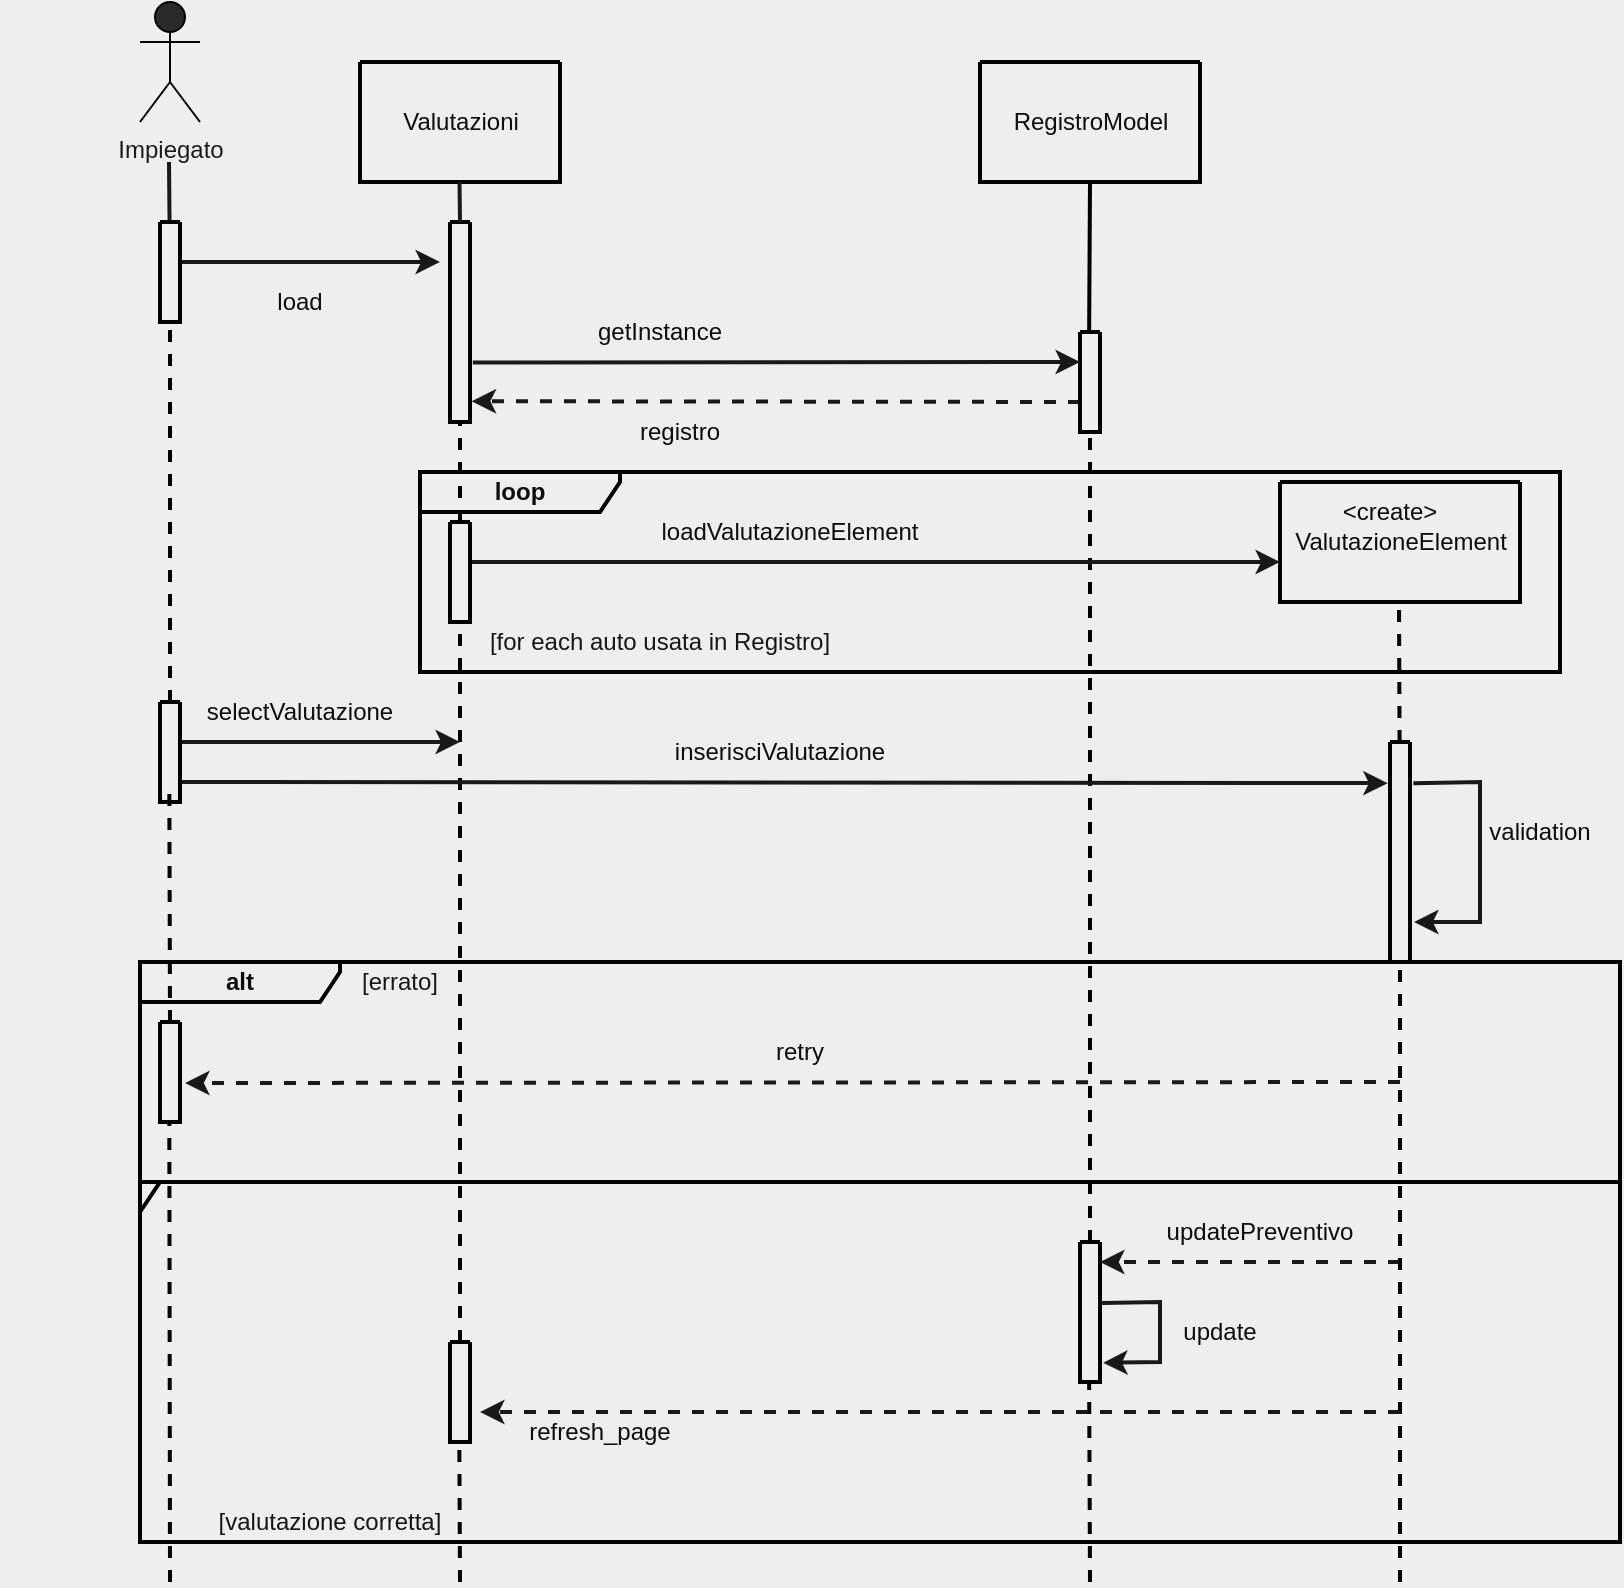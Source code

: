 <mxfile version="20.5.3" type="embed"><diagram id="ERxrzM34JgP0kjhDalQf" name="Page-1"><mxGraphModel dx="1034" dy="410" grid="1" gridSize="10" guides="1" tooltips="1" connect="1" arrows="1" fold="1" page="0" pageScale="1" pageWidth="827" pageHeight="1169" background="#EEEEEE" math="0" shadow="0"><root><mxCell id="0"/><mxCell id="1" parent="0"/><mxCell id="224" value="Impiegato" style="shape=umlActor;verticalLabelPosition=bottom;verticalAlign=top;html=1;outlineConnect=0;fillColor=#2A2A2A;strokeColor=#000000;fontColor=#1C1C1C;" parent="1" vertex="1"><mxGeometry x="-80" y="60" width="30" height="60" as="geometry"/></mxCell><mxCell id="225" value="" style="endArrow=none;html=1;rounded=0;fontColor=#0D0D0D;strokeColor=#191919;strokeWidth=2;" parent="1" source="240" edge="1"><mxGeometry width="50" height="50" relative="1" as="geometry"><mxPoint x="-65.5" y="500" as="sourcePoint"/><mxPoint x="-65.5" y="140" as="targetPoint"/></mxGeometry></mxCell><mxCell id="228" value="" style="swimlane;startSize=0;strokeColor=#000000;fontColor=#0D0D0D;fillColor=#2A2A2A;strokeWidth=2;" parent="1" vertex="1"><mxGeometry x="30" y="90" width="100" height="60" as="geometry"/></mxCell><mxCell id="230" value="Valutazioni" style="text;html=1;align=center;verticalAlign=middle;resizable=0;points=[];autosize=1;strokeColor=none;fillColor=none;fontColor=#0D0D0D;" parent="228" vertex="1"><mxGeometry x="10" y="15" width="80" height="30" as="geometry"/></mxCell><mxCell id="234" value="" style="endArrow=classic;html=1;rounded=0;strokeColor=#191919;strokeWidth=2;fontColor=#0D0D0D;" parent="1" edge="1"><mxGeometry width="50" height="50" relative="1" as="geometry"><mxPoint x="-60" y="190" as="sourcePoint"/><mxPoint x="70" y="190" as="targetPoint"/></mxGeometry></mxCell><mxCell id="240" value="" style="swimlane;startSize=0;labelBackgroundColor=none;strokeColor=#000000;strokeWidth=2;fontColor=#0D0D0D;fillColor=#2A2A2A;" parent="1" vertex="1"><mxGeometry x="-70" y="170" width="10" height="50" as="geometry"/></mxCell><mxCell id="246" value="" style="endArrow=classic;html=1;rounded=0;strokeColor=#191919;strokeWidth=2;fontColor=#0D0D0D;exitX=1.139;exitY=0.702;exitDx=0;exitDy=0;exitPerimeter=0;" parent="1" source="266" edge="1"><mxGeometry width="50" height="50" relative="1" as="geometry"><mxPoint x="90" y="240" as="sourcePoint"/><mxPoint x="390" y="240" as="targetPoint"/></mxGeometry></mxCell><mxCell id="247" value="getInstance" style="text;html=1;strokeColor=none;fillColor=none;align=center;verticalAlign=middle;whiteSpace=wrap;rounded=0;labelBackgroundColor=none;strokeWidth=2;fontColor=#0D0D0D;" parent="1" vertex="1"><mxGeometry x="150" y="210" width="60" height="30" as="geometry"/></mxCell><mxCell id="266" value="" style="swimlane;startSize=0;labelBackgroundColor=none;strokeColor=#000000;strokeWidth=2;fontColor=#0D0D0D;fillColor=#2A2A2A;" parent="1" vertex="1"><mxGeometry x="75" y="170" width="10" height="100" as="geometry"/></mxCell><mxCell id="267" value="" style="endArrow=none;html=1;rounded=0;fontColor=#0D0D0D;strokeColor=#191919;strokeWidth=2;" parent="1" edge="1"><mxGeometry width="50" height="50" relative="1" as="geometry"><mxPoint x="80" y="170" as="sourcePoint"/><mxPoint x="79.76" y="150" as="targetPoint"/></mxGeometry></mxCell><mxCell id="271" value="" style="endArrow=none;dashed=1;html=1;rounded=0;entryX=0.5;entryY=1;entryDx=0;entryDy=0;strokeWidth=2;strokeColor=#000000;exitX=0.5;exitY=0;exitDx=0;exitDy=0;" parent="1" target="328" edge="1" source="339"><mxGeometry width="50" height="50" relative="1" as="geometry"><mxPoint x="80" y="850" as="sourcePoint"/><mxPoint x="120" y="290" as="targetPoint"/></mxGeometry></mxCell><mxCell id="274" value="" style="endArrow=none;dashed=1;html=1;rounded=0;entryX=0.501;entryY=1.02;entryDx=0;entryDy=0;strokeWidth=2;strokeColor=#000000;entryPerimeter=0;exitX=0.5;exitY=0;exitDx=0;exitDy=0;" parent="1" target="240" edge="1" source="329"><mxGeometry width="50" height="50" relative="1" as="geometry"><mxPoint x="-65" y="860" as="sourcePoint"/><mxPoint x="-65.38" y="250" as="targetPoint"/></mxGeometry></mxCell><mxCell id="287" value="load" style="text;html=1;strokeColor=none;fillColor=none;align=center;verticalAlign=middle;whiteSpace=wrap;rounded=0;labelBackgroundColor=none;strokeWidth=2;fontColor=#0D0D0D;" parent="1" vertex="1"><mxGeometry x="-30" y="195" width="60" height="30" as="geometry"/></mxCell><mxCell id="289" value="" style="swimlane;startSize=0;strokeColor=#000000;fontColor=#0D0D0D;fillColor=#2A2A2A;strokeWidth=2;" parent="1" vertex="1"><mxGeometry x="340" y="90" width="110" height="60" as="geometry"/></mxCell><mxCell id="290" value="RegistroModel" style="text;html=1;align=center;verticalAlign=middle;resizable=0;points=[];autosize=1;strokeColor=none;fillColor=none;fontColor=#0D0D0D;" parent="289" vertex="1"><mxGeometry x="5" y="15" width="100" height="30" as="geometry"/></mxCell><mxCell id="291" value="" style="endArrow=none;dashed=1;html=1;rounded=0;entryX=0.5;entryY=1;entryDx=0;entryDy=0;strokeWidth=2;strokeColor=#000000;startArrow=none;" parent="1" edge="1" target="365"><mxGeometry width="50" height="50" relative="1" as="geometry"><mxPoint x="395" y="560" as="sourcePoint"/><mxPoint x="394.5" y="150" as="targetPoint"/></mxGeometry></mxCell><mxCell id="294" value="" style="endArrow=classic;html=1;rounded=0;strokeColor=#191919;strokeWidth=2;fontColor=#0D0D0D;dashed=1;entryX=1.081;entryY=0.896;entryDx=0;entryDy=0;entryPerimeter=0;" parent="1" edge="1" target="266"><mxGeometry width="50" height="50" relative="1" as="geometry"><mxPoint x="390" y="260" as="sourcePoint"/><mxPoint x="90" y="260" as="targetPoint"/></mxGeometry></mxCell><mxCell id="295" value="registro" style="text;html=1;strokeColor=none;fillColor=none;align=center;verticalAlign=middle;whiteSpace=wrap;rounded=0;labelBackgroundColor=none;strokeWidth=2;fontColor=#0D0D0D;" parent="1" vertex="1"><mxGeometry x="160" y="260" width="60" height="30" as="geometry"/></mxCell><mxCell id="296" value="&lt;b&gt;loop&lt;/b&gt;" style="shape=umlFrame;whiteSpace=wrap;html=1;labelBackgroundColor=none;strokeColor=#000000;strokeWidth=2;fontColor=#0D0D0D;fillColor=none;width=100;height=20;" parent="1" vertex="1"><mxGeometry x="60" y="295" width="570" height="100" as="geometry"/></mxCell><mxCell id="297" value="" style="swimlane;startSize=0;strokeColor=#000000;fontColor=#0D0D0D;fillColor=#2A2A2A;strokeWidth=2;" parent="1" vertex="1"><mxGeometry x="490" y="300" width="120" height="60" as="geometry"/></mxCell><mxCell id="298" value="ValutazioneElement" style="text;html=1;align=center;verticalAlign=middle;resizable=0;points=[];autosize=1;strokeColor=none;fillColor=none;fontColor=#0D0D0D;" parent="297" vertex="1"><mxGeometry x="-5" y="15" width="130" height="30" as="geometry"/></mxCell><mxCell id="302" value="&amp;lt;create&amp;gt;" style="text;html=1;strokeColor=none;fillColor=none;align=center;verticalAlign=middle;whiteSpace=wrap;rounded=0;labelBackgroundColor=none;strokeWidth=2;fontColor=#0D0D0D;" parent="297" vertex="1"><mxGeometry x="25" width="60" height="30" as="geometry"/></mxCell><mxCell id="299" value="" style="endArrow=classic;html=1;rounded=0;strokeColor=#191919;strokeWidth=2;fontColor=#0D0D0D;" parent="1" edge="1"><mxGeometry width="50" height="50" relative="1" as="geometry"><mxPoint x="85" y="340" as="sourcePoint"/><mxPoint x="490" y="340" as="targetPoint"/></mxGeometry></mxCell><mxCell id="300" value="loadValutazioneElement" style="text;html=1;strokeColor=none;fillColor=none;align=center;verticalAlign=middle;whiteSpace=wrap;rounded=0;labelBackgroundColor=none;strokeWidth=2;fontColor=#0D0D0D;" parent="1" vertex="1"><mxGeometry x="180" y="310" width="130" height="30" as="geometry"/></mxCell><mxCell id="301" value="&lt;font color=&quot;#171717&quot;&gt;[for each auto usata in Registro]&lt;/font&gt;" style="text;html=1;strokeColor=none;fillColor=none;align=center;verticalAlign=middle;whiteSpace=wrap;rounded=0;" parent="1" vertex="1"><mxGeometry x="60" y="370" width="240" height="20" as="geometry"/></mxCell><mxCell id="303" value="" style="endArrow=classic;html=1;rounded=0;strokeColor=#191919;strokeWidth=2;fontColor=#0D0D0D;" parent="1" edge="1"><mxGeometry width="50" height="50" relative="1" as="geometry"><mxPoint x="-60" y="430" as="sourcePoint"/><mxPoint x="80" y="430" as="targetPoint"/></mxGeometry></mxCell><mxCell id="304" value="selectValutazione" style="text;html=1;strokeColor=none;fillColor=none;align=center;verticalAlign=middle;whiteSpace=wrap;rounded=0;labelBackgroundColor=none;strokeWidth=2;fontColor=#0D0D0D;" parent="1" vertex="1"><mxGeometry x="-30" y="400" width="60" height="30" as="geometry"/></mxCell><mxCell id="311" value="" style="shape=umlFrame;whiteSpace=wrap;html=1;labelBackgroundColor=none;strokeColor=#000000;strokeWidth=2;fontColor=#0D0D0D;fillColor=none;width=10;height=15;" parent="1" vertex="1"><mxGeometry x="-80" y="650" width="740" height="180" as="geometry"/></mxCell><mxCell id="312" value="&lt;b&gt;alt&lt;/b&gt;" style="shape=umlFrame;whiteSpace=wrap;html=1;labelBackgroundColor=none;strokeColor=#000000;strokeWidth=2;fontColor=#0D0D0D;fillColor=none;width=100;height=20;" parent="1" vertex="1"><mxGeometry x="-80" y="540" width="740" height="110" as="geometry"/></mxCell><mxCell id="322" value="&lt;font color=&quot;#171717&quot;&gt;[errato]&lt;/font&gt;" style="text;html=1;strokeColor=none;fillColor=none;align=center;verticalAlign=middle;whiteSpace=wrap;rounded=0;" parent="1" vertex="1"><mxGeometry x="-70" y="540" width="240" height="20" as="geometry"/></mxCell><mxCell id="323" value="&lt;font color=&quot;#171717&quot;&gt;[valutazione corretta]&lt;/font&gt;" style="text;html=1;strokeColor=none;fillColor=none;align=center;verticalAlign=middle;whiteSpace=wrap;rounded=0;" parent="1" vertex="1"><mxGeometry x="-150" y="810" width="330" height="20" as="geometry"/></mxCell><mxCell id="325" value="&amp;nbsp;" style="text;html=1;strokeColor=none;fillColor=none;align=center;verticalAlign=middle;whiteSpace=wrap;rounded=0;labelBackgroundColor=none;strokeWidth=2;fontColor=#0D0D0D;" parent="1" vertex="1"><mxGeometry x="40" y="770" width="60" height="30" as="geometry"/></mxCell><mxCell id="327" value="refresh_page" style="text;html=1;strokeColor=none;fillColor=none;align=center;verticalAlign=middle;whiteSpace=wrap;rounded=0;labelBackgroundColor=none;strokeWidth=2;fontColor=#0D0D0D;" parent="1" vertex="1"><mxGeometry x="120" y="760" width="60" height="30" as="geometry"/></mxCell><mxCell id="328" value="" style="swimlane;startSize=0;labelBackgroundColor=none;strokeColor=#000000;strokeWidth=2;fontColor=#0D0D0D;fillColor=#2A2A2A;" parent="1" vertex="1"><mxGeometry x="75" y="320" width="10" height="50" as="geometry"/></mxCell><mxCell id="329" value="" style="swimlane;startSize=0;labelBackgroundColor=none;strokeColor=#000000;strokeWidth=2;fontColor=#0D0D0D;fillColor=#2A2A2A;" parent="1" vertex="1"><mxGeometry x="-70" y="410" width="10" height="50" as="geometry"/></mxCell><mxCell id="334" value="" style="endArrow=none;dashed=1;html=1;rounded=0;entryX=0.5;entryY=1;entryDx=0;entryDy=0;strokeWidth=2;strokeColor=#000000;" parent="1" edge="1"><mxGeometry width="50" height="50" relative="1" as="geometry"><mxPoint x="395" y="680" as="sourcePoint"/><mxPoint x="395" y="550" as="targetPoint"/></mxGeometry></mxCell><mxCell id="338" value="" style="swimlane;startSize=0;labelBackgroundColor=none;strokeColor=#000000;strokeWidth=2;fontColor=#0D0D0D;fillColor=#2A2A2A;" parent="1" vertex="1"><mxGeometry x="-70" y="570" width="10" height="50" as="geometry"/></mxCell><mxCell id="339" value="" style="swimlane;startSize=0;labelBackgroundColor=none;strokeColor=#000000;strokeWidth=2;fontColor=#0D0D0D;fillColor=#2A2A2A;" parent="1" vertex="1"><mxGeometry x="75" y="730" width="10" height="50" as="geometry"/></mxCell><mxCell id="343" value="" style="swimlane;startSize=0;labelBackgroundColor=none;strokeColor=#000000;strokeWidth=2;fontColor=#0D0D0D;fillColor=#2A2A2A;" parent="1" vertex="1"><mxGeometry x="390" y="680" width="10" height="70" as="geometry"/></mxCell><mxCell id="345" value="updatePreventivo" style="text;html=1;strokeColor=none;fillColor=none;align=center;verticalAlign=middle;whiteSpace=wrap;rounded=0;labelBackgroundColor=none;strokeWidth=2;fontColor=#0D0D0D;" parent="1" vertex="1"><mxGeometry x="450" y="660" width="60" height="30" as="geometry"/></mxCell><mxCell id="346" value="" style="endArrow=none;dashed=1;html=1;rounded=0;entryX=0.5;entryY=1;entryDx=0;entryDy=0;strokeWidth=2;strokeColor=#000000;startArrow=none;" edge="1" parent="1" source="355"><mxGeometry width="50" height="50" relative="1" as="geometry"><mxPoint x="550" y="860" as="sourcePoint"/><mxPoint x="549.5" y="360" as="targetPoint"/></mxGeometry></mxCell><mxCell id="347" value="" style="endArrow=classic;html=1;rounded=0;strokeColor=#191919;strokeWidth=2;fontColor=#0D0D0D;entryX=-0.114;entryY=0.187;entryDx=0;entryDy=0;entryPerimeter=0;" edge="1" parent="1" target="355"><mxGeometry width="50" height="50" relative="1" as="geometry"><mxPoint x="-59.08" y="450" as="sourcePoint"/><mxPoint x="550" y="450" as="targetPoint"/></mxGeometry></mxCell><mxCell id="348" value="inserisciValutazione" style="text;html=1;strokeColor=none;fillColor=none;align=center;verticalAlign=middle;whiteSpace=wrap;rounded=0;labelBackgroundColor=none;strokeWidth=2;fontColor=#0D0D0D;" vertex="1" parent="1"><mxGeometry x="210" y="420" width="60" height="30" as="geometry"/></mxCell><mxCell id="349" value="" style="endArrow=classic;html=1;rounded=0;strokeColor=#191919;strokeWidth=2;fontColor=#0D0D0D;exitX=1.168;exitY=0.187;exitDx=0;exitDy=0;exitPerimeter=0;" edge="1" parent="1" source="355"><mxGeometry width="50" height="50" relative="1" as="geometry"><mxPoint x="550" y="450" as="sourcePoint"/><mxPoint x="557" y="520" as="targetPoint"/><Array as="points"><mxPoint x="590" y="450"/><mxPoint x="590" y="520"/></Array></mxGeometry></mxCell><mxCell id="350" value="validation" style="text;html=1;strokeColor=none;fillColor=none;align=center;verticalAlign=middle;whiteSpace=wrap;rounded=0;labelBackgroundColor=none;strokeWidth=2;fontColor=#0D0D0D;" vertex="1" parent="1"><mxGeometry x="590" y="460" width="60" height="30" as="geometry"/></mxCell><mxCell id="352" value="" style="endArrow=classic;html=1;rounded=0;strokeColor=#191919;strokeWidth=2;fontColor=#0D0D0D;exitX=1.095;exitY=0.883;exitDx=0;exitDy=0;exitPerimeter=0;dashed=1;entryX=1.252;entryY=0.61;entryDx=0;entryDy=0;entryPerimeter=0;" edge="1" parent="1" target="338"><mxGeometry width="50" height="50" relative="1" as="geometry"><mxPoint x="550" y="600" as="sourcePoint"/><mxPoint x="380" y="600.64" as="targetPoint"/></mxGeometry></mxCell><mxCell id="353" value="retry" style="text;html=1;strokeColor=none;fillColor=none;align=center;verticalAlign=middle;whiteSpace=wrap;rounded=0;labelBackgroundColor=none;strokeWidth=2;fontColor=#0D0D0D;" vertex="1" parent="1"><mxGeometry x="220" y="570" width="60" height="30" as="geometry"/></mxCell><mxCell id="354" value="" style="endArrow=classic;html=1;rounded=0;strokeColor=#191919;strokeWidth=2;fontColor=#0D0D0D;dashed=1;" edge="1" parent="1"><mxGeometry width="50" height="50" relative="1" as="geometry"><mxPoint x="550" y="690" as="sourcePoint"/><mxPoint x="400" y="690" as="targetPoint"/></mxGeometry></mxCell><mxCell id="355" value="" style="swimlane;startSize=0;labelBackgroundColor=none;strokeColor=#000000;strokeWidth=2;fontColor=#0D0D0D;fillColor=#2A2A2A;" vertex="1" parent="1"><mxGeometry x="545" y="430" width="10" height="110" as="geometry"/></mxCell><mxCell id="356" value="" style="endArrow=none;dashed=1;html=1;rounded=0;entryX=0.5;entryY=1;entryDx=0;entryDy=0;strokeWidth=2;strokeColor=#000000;startArrow=none;" edge="1" parent="1" target="355"><mxGeometry width="50" height="50" relative="1" as="geometry"><mxPoint x="550" y="850" as="sourcePoint"/><mxPoint x="549.5" y="360" as="targetPoint"/></mxGeometry></mxCell><mxCell id="357" value="" style="endArrow=classic;html=1;rounded=0;strokeColor=#191919;strokeWidth=2;fontColor=#0D0D0D;dashed=1;" edge="1" parent="1"><mxGeometry width="50" height="50" relative="1" as="geometry"><mxPoint x="550" y="765" as="sourcePoint"/><mxPoint x="90" y="765" as="targetPoint"/></mxGeometry></mxCell><mxCell id="358" value="" style="endArrow=classic;html=1;rounded=0;strokeColor=#191919;strokeWidth=2;fontColor=#0D0D0D;entryX=1.157;entryY=0.863;entryDx=0;entryDy=0;exitX=1.099;exitY=0.435;exitDx=0;exitDy=0;exitPerimeter=0;entryPerimeter=0;" edge="1" parent="1" source="343" target="343"><mxGeometry width="50" height="50" relative="1" as="geometry"><mxPoint x="410" y="710" as="sourcePoint"/><mxPoint x="400" y="737.5" as="targetPoint"/><Array as="points"><mxPoint x="430" y="710"/><mxPoint x="430" y="740"/></Array></mxGeometry></mxCell><mxCell id="359" value="update" style="text;html=1;strokeColor=none;fillColor=none;align=center;verticalAlign=middle;whiteSpace=wrap;rounded=0;labelBackgroundColor=none;strokeWidth=2;fontColor=#0D0D0D;" vertex="1" parent="1"><mxGeometry x="430" y="710" width="60" height="30" as="geometry"/></mxCell><mxCell id="360" value="" style="endArrow=none;dashed=1;html=1;rounded=0;entryX=0.501;entryY=1.02;entryDx=0;entryDy=0;strokeWidth=2;strokeColor=#000000;entryPerimeter=0;" edge="1" parent="1"><mxGeometry width="50" height="50" relative="1" as="geometry"><mxPoint x="-65" y="570" as="sourcePoint"/><mxPoint x="-65.33" y="455.5" as="targetPoint"/></mxGeometry></mxCell><mxCell id="361" value="" style="endArrow=none;dashed=1;html=1;rounded=0;entryX=0.501;entryY=1.02;entryDx=0;entryDy=0;strokeWidth=2;strokeColor=#000000;entryPerimeter=0;" edge="1" parent="1"><mxGeometry width="50" height="50" relative="1" as="geometry"><mxPoint x="-65" y="850" as="sourcePoint"/><mxPoint x="-65.34" y="620" as="targetPoint"/></mxGeometry></mxCell><mxCell id="362" value="" style="endArrow=none;dashed=1;html=1;rounded=0;entryX=0.5;entryY=1;entryDx=0;entryDy=0;strokeWidth=2;strokeColor=#000000;" edge="1" parent="1"><mxGeometry width="50" height="50" relative="1" as="geometry"><mxPoint x="80" y="850" as="sourcePoint"/><mxPoint x="79.66" y="780" as="targetPoint"/></mxGeometry></mxCell><mxCell id="363" value="" style="endArrow=none;dashed=1;html=1;rounded=0;entryX=0.5;entryY=1;entryDx=0;entryDy=0;strokeWidth=2;strokeColor=#000000;exitX=0.5;exitY=0;exitDx=0;exitDy=0;" edge="1" parent="1" source="328" target="266"><mxGeometry width="50" height="50" relative="1" as="geometry"><mxPoint x="-55" y="420" as="sourcePoint"/><mxPoint x="-54.99" y="231" as="targetPoint"/></mxGeometry></mxCell><mxCell id="364" value="" style="endArrow=none;dashed=1;html=1;rounded=0;entryX=0.5;entryY=1;entryDx=0;entryDy=0;strokeWidth=2;strokeColor=#000000;" edge="1" parent="1"><mxGeometry width="50" height="50" relative="1" as="geometry"><mxPoint x="395" y="850" as="sourcePoint"/><mxPoint x="394.57" y="750.0" as="targetPoint"/></mxGeometry></mxCell><mxCell id="365" value="" style="swimlane;startSize=0;labelBackgroundColor=none;strokeColor=#000000;strokeWidth=2;fontColor=#0D0D0D;fillColor=#2A2A2A;" vertex="1" parent="1"><mxGeometry x="390" y="225" width="10" height="50" as="geometry"/></mxCell><mxCell id="366" value="" style="endArrow=none;html=1;rounded=0;entryX=0.5;entryY=1;entryDx=0;entryDy=0;strokeWidth=2;strokeColor=#000000;exitX=0.5;exitY=0;exitDx=0;exitDy=0;" edge="1" parent="1" target="289"><mxGeometry width="50" height="50" relative="1" as="geometry"><mxPoint x="394.57" y="225" as="sourcePoint"/><mxPoint x="394.57" y="175" as="targetPoint"/></mxGeometry></mxCell></root></mxGraphModel></diagram></mxfile>